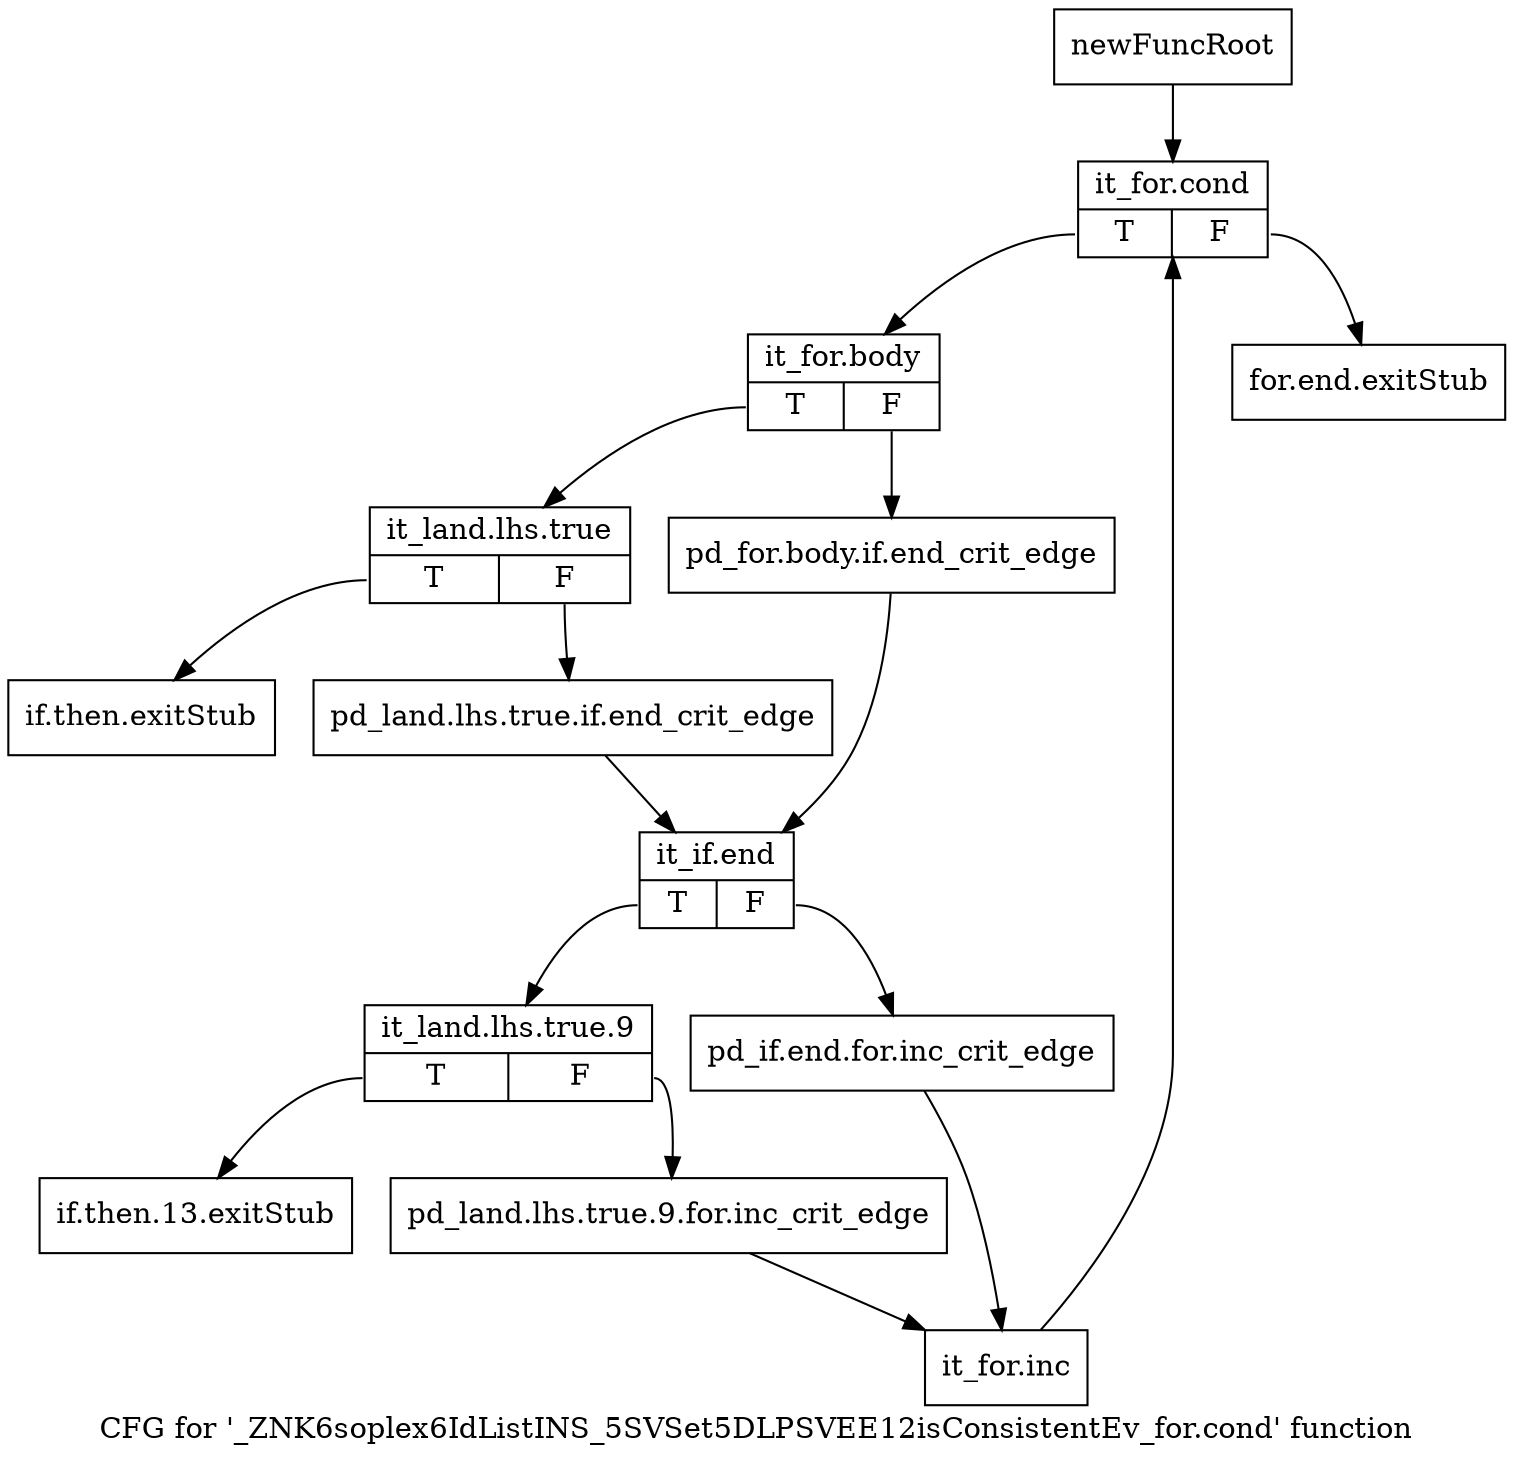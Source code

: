 digraph "CFG for '_ZNK6soplex6IdListINS_5SVSet5DLPSVEE12isConsistentEv_for.cond' function" {
	label="CFG for '_ZNK6soplex6IdListINS_5SVSet5DLPSVEE12isConsistentEv_for.cond' function";

	Node0x2fb1b90 [shape=record,label="{newFuncRoot}"];
	Node0x2fb1b90 -> Node0x2fb1cd0;
	Node0x2fb1be0 [shape=record,label="{for.end.exitStub}"];
	Node0x2fb1c30 [shape=record,label="{if.then.exitStub}"];
	Node0x2fb1c80 [shape=record,label="{if.then.13.exitStub}"];
	Node0x2fb1cd0 [shape=record,label="{it_for.cond|{<s0>T|<s1>F}}"];
	Node0x2fb1cd0:s0 -> Node0x2fb1d20;
	Node0x2fb1cd0:s1 -> Node0x2fb1be0;
	Node0x2fb1d20 [shape=record,label="{it_for.body|{<s0>T|<s1>F}}"];
	Node0x2fb1d20:s0 -> Node0x2fb1dc0;
	Node0x2fb1d20:s1 -> Node0x2fb1d70;
	Node0x2fb1d70 [shape=record,label="{pd_for.body.if.end_crit_edge}"];
	Node0x2fb1d70 -> Node0x2fb1e60;
	Node0x2fb1dc0 [shape=record,label="{it_land.lhs.true|{<s0>T|<s1>F}}"];
	Node0x2fb1dc0:s0 -> Node0x2fb1c30;
	Node0x2fb1dc0:s1 -> Node0x2fb1e10;
	Node0x2fb1e10 [shape=record,label="{pd_land.lhs.true.if.end_crit_edge}"];
	Node0x2fb1e10 -> Node0x2fb1e60;
	Node0x2fb1e60 [shape=record,label="{it_if.end|{<s0>T|<s1>F}}"];
	Node0x2fb1e60:s0 -> Node0x2fb1f00;
	Node0x2fb1e60:s1 -> Node0x2fb1eb0;
	Node0x2fb1eb0 [shape=record,label="{pd_if.end.for.inc_crit_edge}"];
	Node0x2fb1eb0 -> Node0x2fb1fa0;
	Node0x2fb1f00 [shape=record,label="{it_land.lhs.true.9|{<s0>T|<s1>F}}"];
	Node0x2fb1f00:s0 -> Node0x2fb1c80;
	Node0x2fb1f00:s1 -> Node0x2fb1f50;
	Node0x2fb1f50 [shape=record,label="{pd_land.lhs.true.9.for.inc_crit_edge}"];
	Node0x2fb1f50 -> Node0x2fb1fa0;
	Node0x2fb1fa0 [shape=record,label="{it_for.inc}"];
	Node0x2fb1fa0 -> Node0x2fb1cd0;
}
